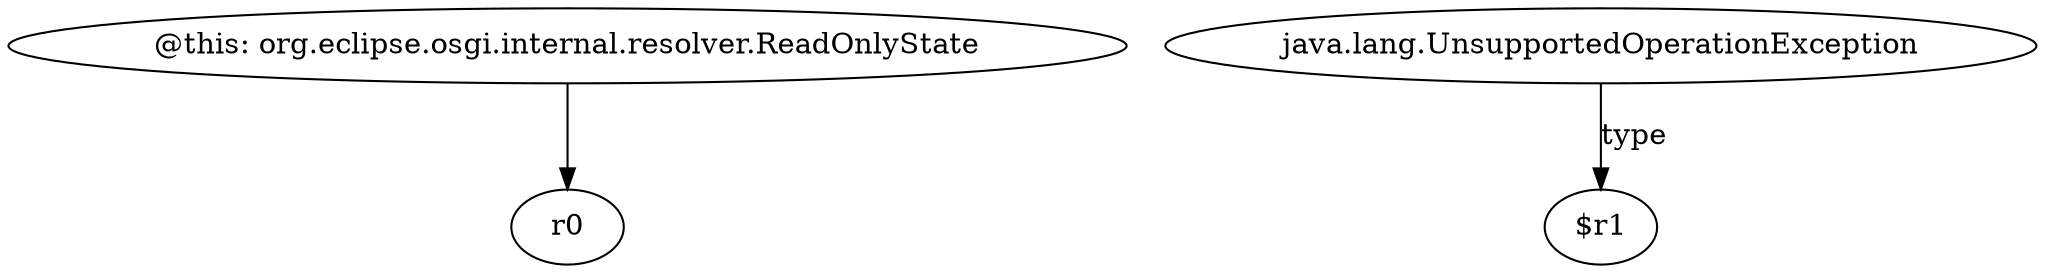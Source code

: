 digraph g {
0[label="@this: org.eclipse.osgi.internal.resolver.ReadOnlyState"]
1[label="r0"]
0->1[label=""]
2[label="java.lang.UnsupportedOperationException"]
3[label="$r1"]
2->3[label="type"]
}
